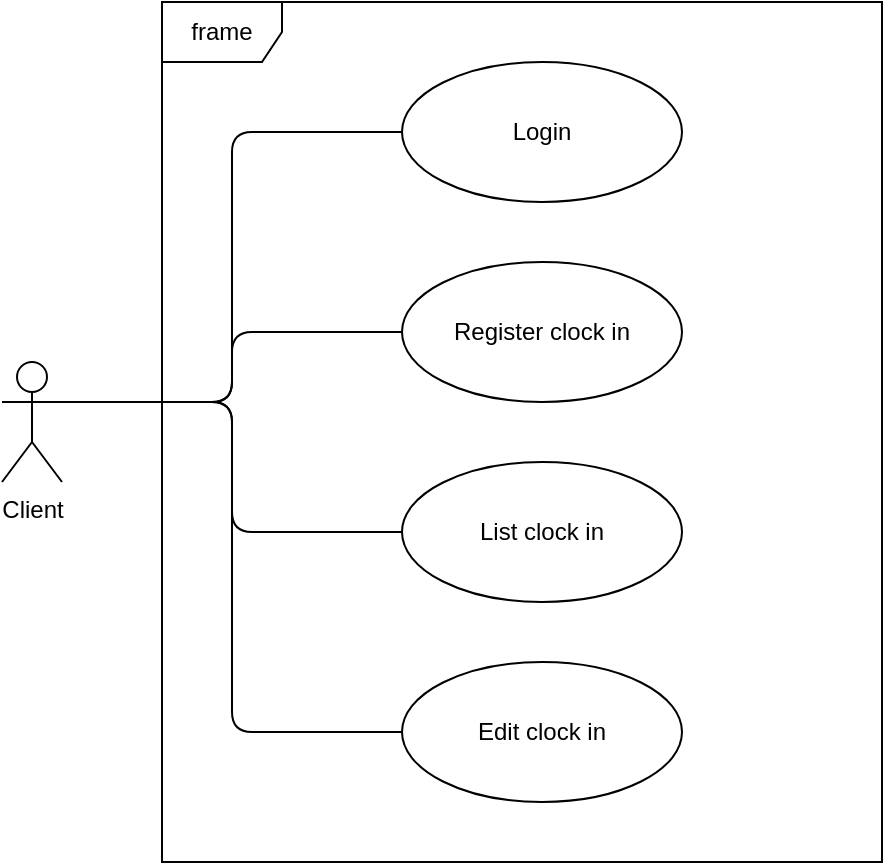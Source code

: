 <mxfile version="14.5.10" type="device"><diagram id="2Wksv9E2T_fFswTLFObY" name="Page-1"><mxGraphModel dx="838" dy="468" grid="1" gridSize="10" guides="1" tooltips="1" connect="1" arrows="1" fold="1" page="1" pageScale="1" pageWidth="850" pageHeight="1100" math="0" shadow="0"><root><mxCell id="0"/><mxCell id="1" parent="0"/><mxCell id="zyD3GIqtCU1q0yoKw-VJ-3" value="frame" style="shape=umlFrame;whiteSpace=wrap;html=1;" vertex="1" parent="1"><mxGeometry x="260" y="10" width="360" height="430" as="geometry"/></mxCell><mxCell id="zyD3GIqtCU1q0yoKw-VJ-4" value="Client" style="shape=umlActor;verticalLabelPosition=bottom;verticalAlign=top;html=1;" vertex="1" parent="1"><mxGeometry x="180" y="190" width="30" height="60" as="geometry"/></mxCell><mxCell id="zyD3GIqtCU1q0yoKw-VJ-9" value="Login" style="ellipse;whiteSpace=wrap;html=1;" vertex="1" parent="1"><mxGeometry x="380" y="40" width="140" height="70" as="geometry"/></mxCell><mxCell id="zyD3GIqtCU1q0yoKw-VJ-10" value="Register clock in" style="ellipse;whiteSpace=wrap;html=1;" vertex="1" parent="1"><mxGeometry x="380" y="140" width="140" height="70" as="geometry"/></mxCell><mxCell id="zyD3GIqtCU1q0yoKw-VJ-11" value="List clock in" style="ellipse;whiteSpace=wrap;html=1;" vertex="1" parent="1"><mxGeometry x="380" y="240" width="140" height="70" as="geometry"/></mxCell><mxCell id="zyD3GIqtCU1q0yoKw-VJ-12" value="Edit clock in" style="ellipse;whiteSpace=wrap;html=1;" vertex="1" parent="1"><mxGeometry x="380" y="340" width="140" height="70" as="geometry"/></mxCell><mxCell id="zyD3GIqtCU1q0yoKw-VJ-22" value="" style="endArrow=none;html=1;edgeStyle=orthogonalEdgeStyle;exitX=1;exitY=0.333;exitDx=0;exitDy=0;exitPerimeter=0;entryX=0;entryY=0.5;entryDx=0;entryDy=0;" edge="1" parent="1" source="zyD3GIqtCU1q0yoKw-VJ-4" target="zyD3GIqtCU1q0yoKw-VJ-9"><mxGeometry relative="1" as="geometry"><mxPoint x="500" y="210" as="sourcePoint"/><mxPoint x="660" y="210" as="targetPoint"/></mxGeometry></mxCell><mxCell id="zyD3GIqtCU1q0yoKw-VJ-25" value="" style="endArrow=none;html=1;edgeStyle=orthogonalEdgeStyle;exitX=1;exitY=0.333;exitDx=0;exitDy=0;exitPerimeter=0;entryX=0;entryY=0.5;entryDx=0;entryDy=0;" edge="1" parent="1" source="zyD3GIqtCU1q0yoKw-VJ-4" target="zyD3GIqtCU1q0yoKw-VJ-10"><mxGeometry relative="1" as="geometry"><mxPoint x="220" y="220" as="sourcePoint"/><mxPoint x="390" y="85" as="targetPoint"/></mxGeometry></mxCell><mxCell id="zyD3GIqtCU1q0yoKw-VJ-28" value="" style="endArrow=none;html=1;edgeStyle=orthogonalEdgeStyle;exitX=1;exitY=0.333;exitDx=0;exitDy=0;exitPerimeter=0;entryX=0;entryY=0.5;entryDx=0;entryDy=0;" edge="1" parent="1" source="zyD3GIqtCU1q0yoKw-VJ-4" target="zyD3GIqtCU1q0yoKw-VJ-11"><mxGeometry relative="1" as="geometry"><mxPoint x="230" y="230" as="sourcePoint"/><mxPoint x="390" y="185" as="targetPoint"/></mxGeometry></mxCell><mxCell id="zyD3GIqtCU1q0yoKw-VJ-31" value="" style="endArrow=none;html=1;edgeStyle=orthogonalEdgeStyle;exitX=1;exitY=0.333;exitDx=0;exitDy=0;exitPerimeter=0;entryX=0;entryY=0.5;entryDx=0;entryDy=0;" edge="1" parent="1" source="zyD3GIqtCU1q0yoKw-VJ-4" target="zyD3GIqtCU1q0yoKw-VJ-12"><mxGeometry relative="1" as="geometry"><mxPoint x="240" y="240" as="sourcePoint"/><mxPoint x="390" y="285" as="targetPoint"/></mxGeometry></mxCell></root></mxGraphModel></diagram></mxfile>